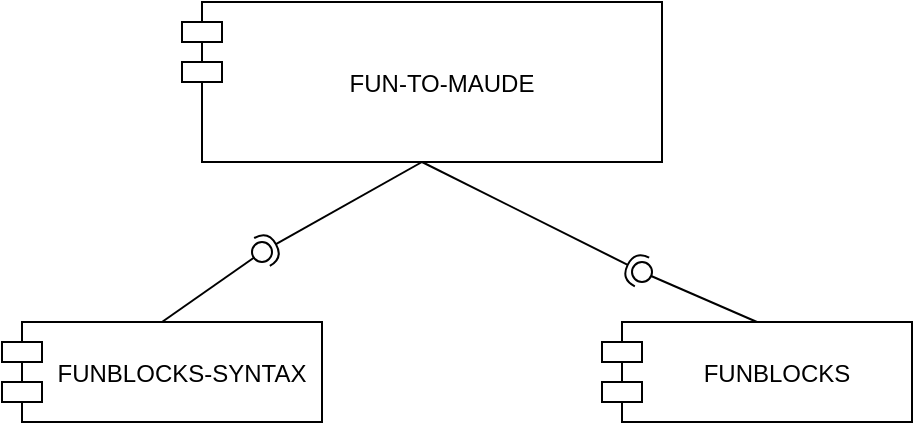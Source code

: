 <mxfile version="14.2.5" type="github"><diagram id="iqQvduQ9WQXcM6MpHxC7" name="Page-1"><mxGraphModel dx="645" dy="366" grid="1" gridSize="10" guides="1" tooltips="1" connect="1" arrows="1" fold="1" page="1" pageScale="1" pageWidth="827" pageHeight="1169" math="0" shadow="0"><root><mxCell id="0"/><mxCell id="1" parent="0"/><mxCell id="nmho2BdvuFNUHDkdIYxh-1" value="FUN-TO-MAUDE" style="shape=module;align=left;spacingLeft=20;align=center;verticalAlign=middle;" vertex="1" parent="1"><mxGeometry x="280" y="120" width="240" height="80" as="geometry"/></mxCell><mxCell id="nmho2BdvuFNUHDkdIYxh-8" value="FUNBLOCKS-SYNTAX" style="shape=module;align=left;spacingLeft=20;align=center;verticalAlign=middle;" vertex="1" parent="1"><mxGeometry x="190" y="280" width="160" height="50" as="geometry"/></mxCell><mxCell id="nmho2BdvuFNUHDkdIYxh-9" value="" style="rounded=0;orthogonalLoop=1;jettySize=auto;html=1;endArrow=none;endFill=0;exitX=0.5;exitY=0;exitDx=0;exitDy=0;" edge="1" target="nmho2BdvuFNUHDkdIYxh-11" parent="1" source="nmho2BdvuFNUHDkdIYxh-12"><mxGeometry relative="1" as="geometry"><mxPoint x="560" y="290" as="sourcePoint"/></mxGeometry></mxCell><mxCell id="nmho2BdvuFNUHDkdIYxh-10" value="" style="rounded=0;orthogonalLoop=1;jettySize=auto;html=1;endArrow=halfCircle;endFill=0;entryX=0.5;entryY=0.5;entryDx=0;entryDy=0;endSize=6;strokeWidth=1;exitX=0.5;exitY=1;exitDx=0;exitDy=0;" edge="1" target="nmho2BdvuFNUHDkdIYxh-11" parent="1" source="nmho2BdvuFNUHDkdIYxh-1"><mxGeometry relative="1" as="geometry"><mxPoint x="530" y="255" as="sourcePoint"/></mxGeometry></mxCell><mxCell id="nmho2BdvuFNUHDkdIYxh-11" value="" style="ellipse;whiteSpace=wrap;html=1;fontFamily=Helvetica;fontSize=12;fontColor=#000000;align=center;strokeColor=#000000;fillColor=#ffffff;points=[];aspect=fixed;resizable=0;" vertex="1" parent="1"><mxGeometry x="505" y="250" width="10" height="10" as="geometry"/></mxCell><mxCell id="nmho2BdvuFNUHDkdIYxh-12" value="FUNBLOCKS" style="shape=module;align=left;spacingLeft=20;align=center;verticalAlign=middle;" vertex="1" parent="1"><mxGeometry x="490" y="280" width="155" height="50" as="geometry"/></mxCell><mxCell id="nmho2BdvuFNUHDkdIYxh-14" value="" style="rounded=0;orthogonalLoop=1;jettySize=auto;html=1;endArrow=none;endFill=0;exitX=0.5;exitY=0;exitDx=0;exitDy=0;" edge="1" target="nmho2BdvuFNUHDkdIYxh-16" parent="1" source="nmho2BdvuFNUHDkdIYxh-8"><mxGeometry relative="1" as="geometry"><mxPoint x="300" y="245" as="sourcePoint"/></mxGeometry></mxCell><mxCell id="nmho2BdvuFNUHDkdIYxh-15" value="" style="rounded=0;orthogonalLoop=1;jettySize=auto;html=1;endArrow=halfCircle;endFill=0;entryX=0.5;entryY=0.5;entryDx=0;entryDy=0;endSize=6;strokeWidth=1;exitX=0.5;exitY=1;exitDx=0;exitDy=0;" edge="1" target="nmho2BdvuFNUHDkdIYxh-16" parent="1" source="nmho2BdvuFNUHDkdIYxh-1"><mxGeometry relative="1" as="geometry"><mxPoint x="340" y="245" as="sourcePoint"/></mxGeometry></mxCell><mxCell id="nmho2BdvuFNUHDkdIYxh-16" value="" style="ellipse;whiteSpace=wrap;html=1;fontFamily=Helvetica;fontSize=12;fontColor=#000000;align=center;strokeColor=#000000;fillColor=#ffffff;points=[];aspect=fixed;resizable=0;" vertex="1" parent="1"><mxGeometry x="315" y="240" width="10" height="10" as="geometry"/></mxCell></root></mxGraphModel></diagram></mxfile>
